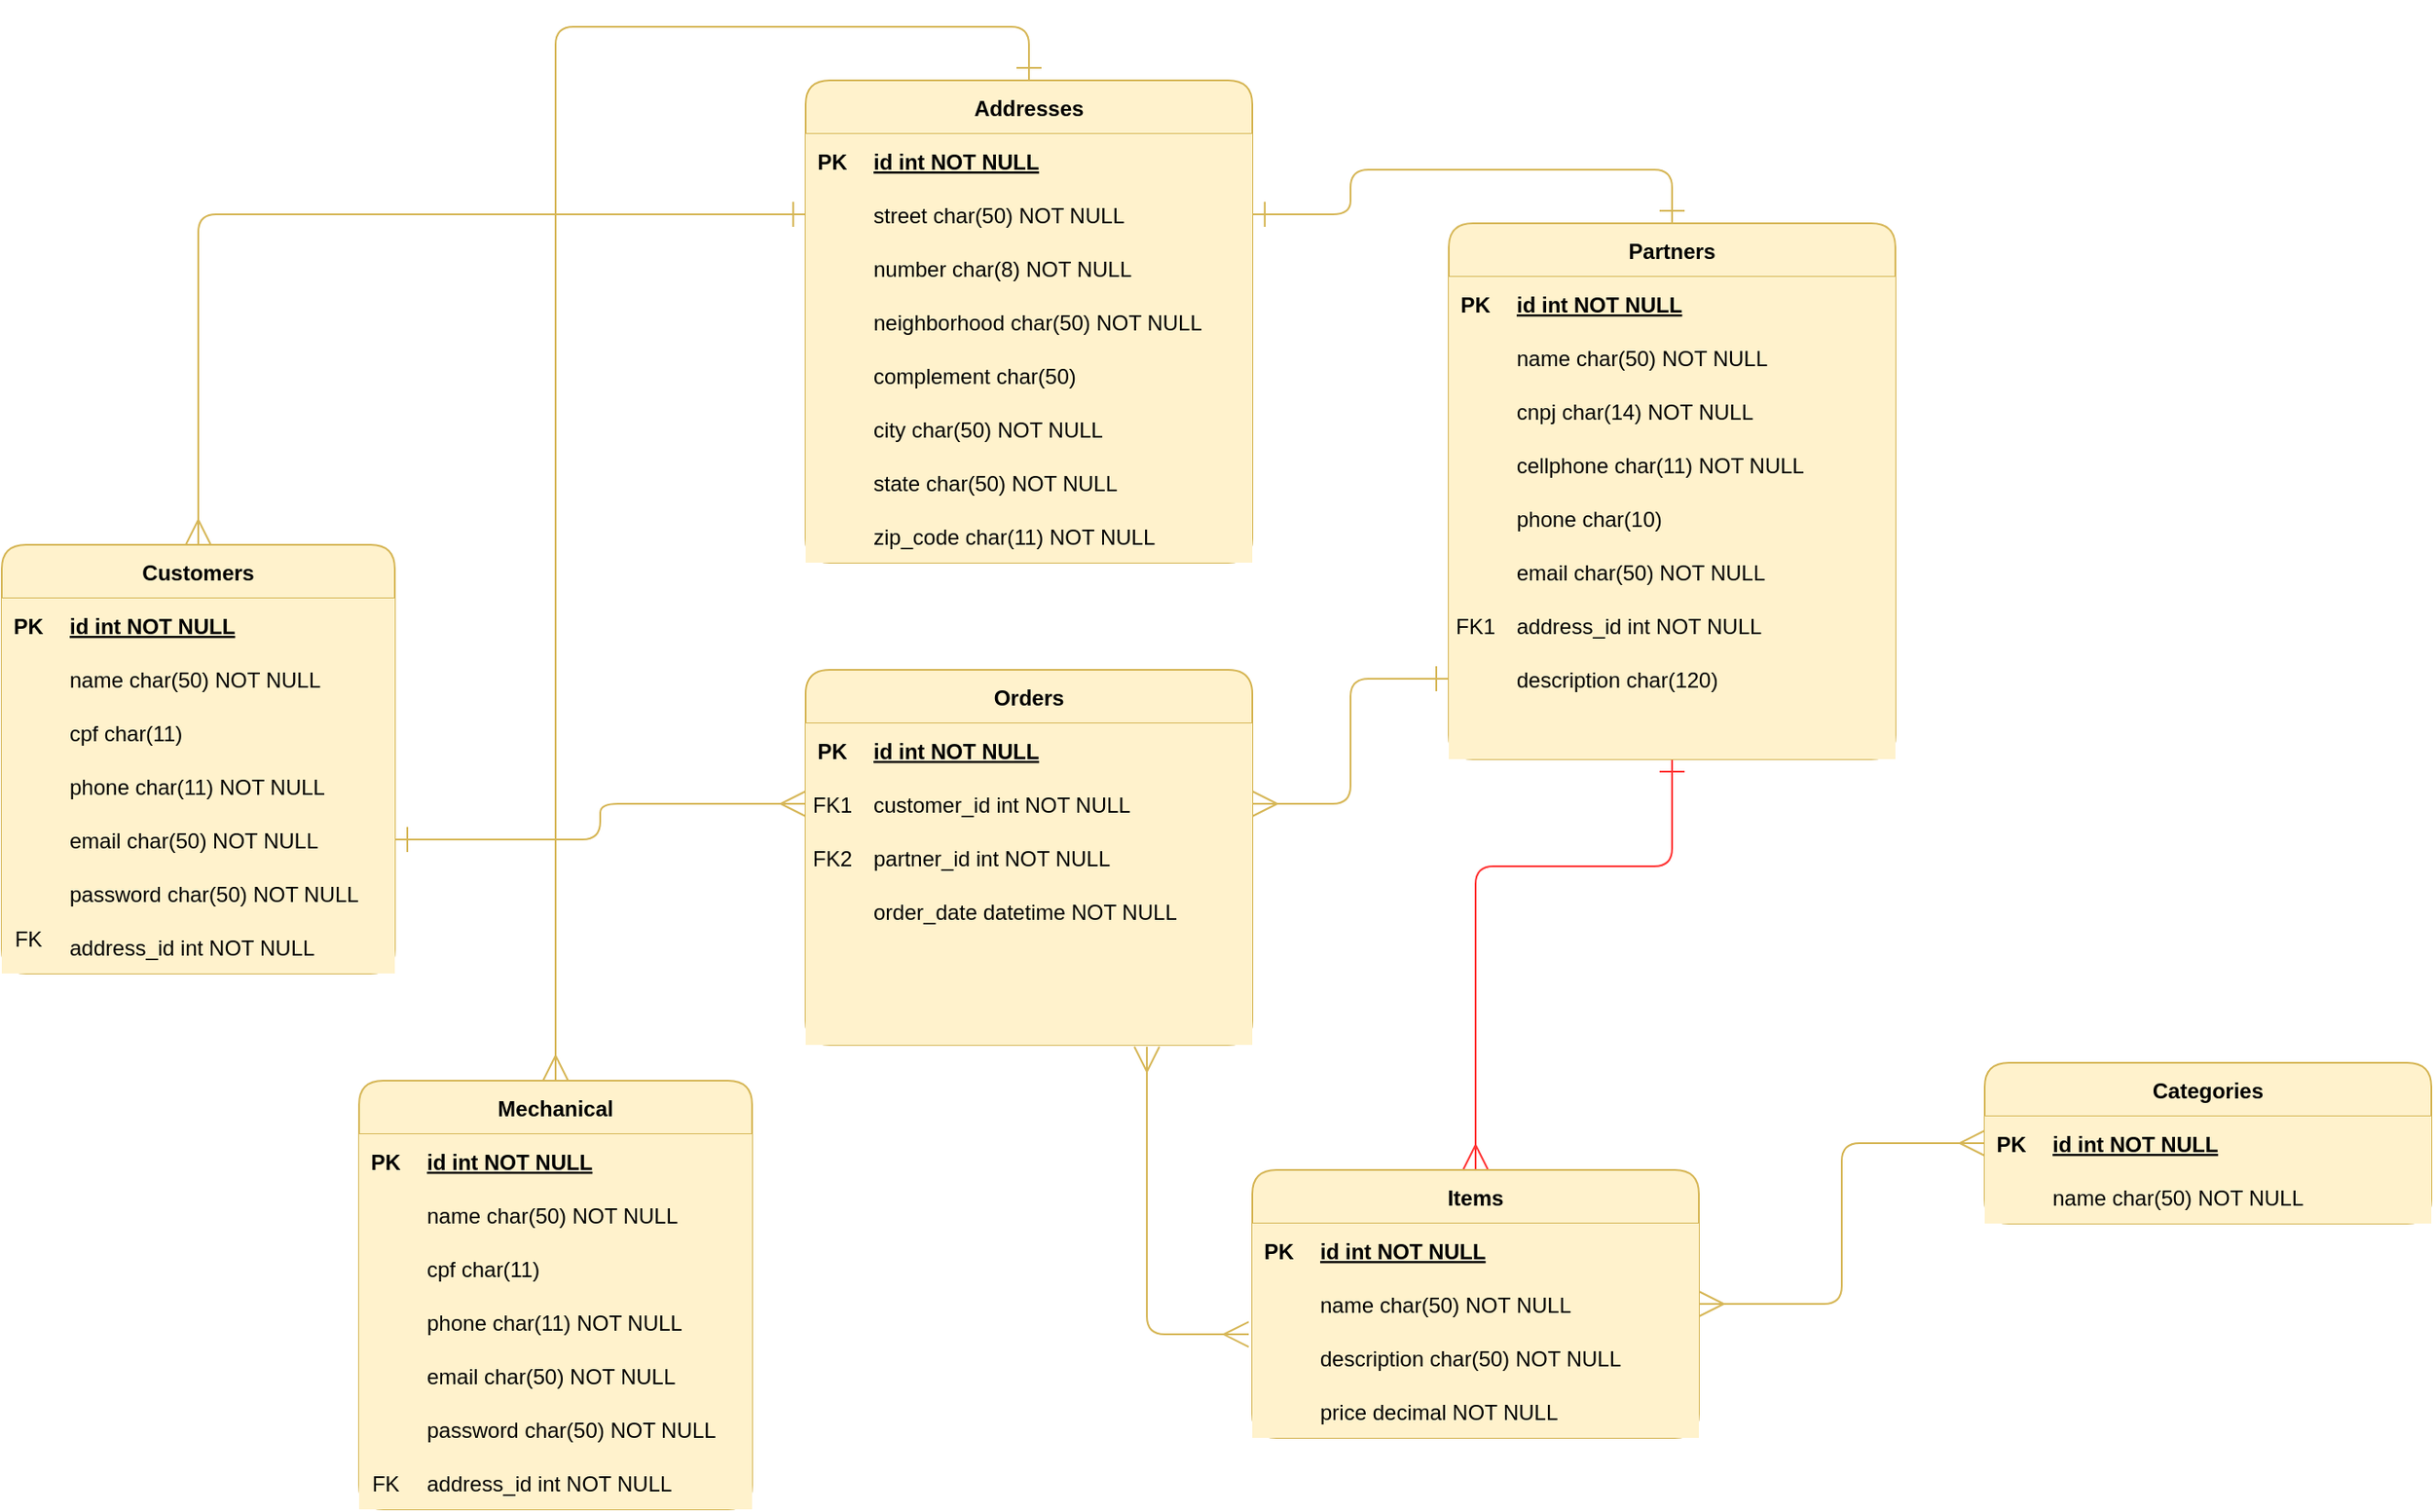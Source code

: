 <mxfile version="13.7.7" type="github"><diagram id="R2lEEEUBdFMjLlhIrx00" name="Page-1"><mxGraphModel dx="1958" dy="1559" grid="1" gridSize="10" guides="1" tooltips="1" connect="1" arrows="1" fold="1" page="1" pageScale="1" pageWidth="850" pageHeight="1100" math="0" shadow="0" extFonts="Permanent Marker^https://fonts.googleapis.com/css?family=Permanent+Marker"><root><mxCell id="0"/><mxCell id="1" parent="0"/><mxCell id="GytPN-wBxECgcy7hrlEQ-49" style="edgeStyle=orthogonalEdgeStyle;rounded=1;orthogonalLoop=1;jettySize=auto;html=1;labelBorderColor=none;endArrow=ERmany;endFill=0;startArrow=ERone;startFill=0;strokeWidth=1;endSize=12;startSize=12;fillColor=#fff2cc;strokeColor=#d6b656;" parent="1" source="GytPN-wBxECgcy7hrlEQ-29" target="C-vyLk0tnHw3VtMMgP7b-23" edge="1"><mxGeometry relative="1" as="geometry"><mxPoint x="-40" y="-230" as="targetPoint"/></mxGeometry></mxCell><mxCell id="r2mLpPCgo3H6nydPWxPj-75" style="edgeStyle=orthogonalEdgeStyle;rounded=1;orthogonalLoop=1;jettySize=auto;html=1;entryX=-0.008;entryY=0.067;entryDx=0;entryDy=0;startArrow=ERmany;startFill=0;endArrow=ERmany;endFill=0;entryPerimeter=0;endSize=12;startSize=12;exitX=0.764;exitY=1.033;exitDx=0;exitDy=0;exitPerimeter=0;fillColor=#fff2cc;strokeColor=#d6b656;" parent="1" source="r2mLpPCgo3H6nydPWxPj-16" target="r2mLpPCgo3H6nydPWxPj-20" edge="1"><mxGeometry relative="1" as="geometry"/></mxCell><mxCell id="GytPN-wBxECgcy7hrlEQ-51" style="edgeStyle=orthogonalEdgeStyle;rounded=1;orthogonalLoop=1;jettySize=auto;html=1;exitX=0.5;exitY=0;exitDx=0;exitDy=0;entryX=1;entryY=0.5;entryDx=0;entryDy=0;labelBorderColor=none;endArrow=ERone;endFill=0;startArrow=ERone;startFill=0;strokeWidth=1;endSize=12;startSize=12;fillColor=#fff2cc;strokeColor=#d6b656;" parent="1" source="GytPN-wBxECgcy7hrlEQ-15" target="GytPN-wBxECgcy7hrlEQ-29" edge="1"><mxGeometry relative="1" as="geometry"/></mxCell><mxCell id="GytPN-wBxECgcy7hrlEQ-50" style="edgeStyle=orthogonalEdgeStyle;rounded=1;orthogonalLoop=1;jettySize=auto;html=1;entryX=0;entryY=0.5;entryDx=0;entryDy=0;labelBorderColor=none;endArrow=ERmany;endFill=0;startArrow=ERone;startFill=0;strokeWidth=1;endSize=12;startSize=12;fillColor=#fff2cc;strokeColor=#d6b656;" parent="1" target="C-vyLk0tnHw3VtMMgP7b-6" edge="1" source="r2mLpPCgo3H6nydPWxPj-7"><mxGeometry relative="1" as="geometry"><mxPoint x="-8" y="-55" as="sourcePoint"/></mxGeometry></mxCell><mxCell id="GytPN-wBxECgcy7hrlEQ-52" style="edgeStyle=orthogonalEdgeStyle;rounded=1;orthogonalLoop=1;jettySize=auto;html=1;exitX=0;exitY=0.5;exitDx=0;exitDy=0;entryX=1;entryY=0.5;entryDx=0;entryDy=0;labelBorderColor=none;endArrow=ERmany;endFill=0;startArrow=ERone;startFill=0;strokeWidth=1;endSize=12;startSize=12;fillColor=#fff2cc;strokeColor=#d6b656;" parent="1" source="GytPN-wBxECgcy7hrlEQ-19" target="C-vyLk0tnHw3VtMMgP7b-6" edge="1"><mxGeometry relative="1" as="geometry"/></mxCell><mxCell id="GytPN-wBxECgcy7hrlEQ-87" style="edgeStyle=orthogonalEdgeStyle;rounded=1;orthogonalLoop=1;jettySize=auto;html=1;entryX=0.5;entryY=0;entryDx=0;entryDy=0;fontSize=17;labelBorderColor=none;endArrow=ERmany;endFill=0;startArrow=ERone;startFill=0;strokeWidth=1;endSize=12;startSize=12;exitX=0.5;exitY=1;exitDx=0;exitDy=0;fillColor=#FF3333;strokeColor=#FF3333;" parent="1" source="GytPN-wBxECgcy7hrlEQ-15" target="GytPN-wBxECgcy7hrlEQ-75" edge="1"><mxGeometry relative="1" as="geometry"><mxPoint x="625" as="sourcePoint"/><Array as="points"><mxPoint x="705" y="20"/><mxPoint x="595" y="20"/></Array></mxGeometry></mxCell><mxCell id="C-vyLk0tnHw3VtMMgP7b-23" value="Customers" style="shape=table;startSize=30;container=1;collapsible=1;childLayout=tableLayout;fixedRows=1;rowLines=0;fontStyle=1;align=center;resizeLast=1;labelBorderColor=none;rounded=1;fillColor=#fff2cc;strokeColor=#d6b656;" parent="1" vertex="1"><mxGeometry x="-230" y="-160" width="220" height="240" as="geometry"/></mxCell><mxCell id="C-vyLk0tnHw3VtMMgP7b-24" value="" style="shape=partialRectangle;collapsible=0;dropTarget=0;pointerEvents=0;fillColor=#fff2cc;points=[[0,0.5],[1,0.5]];portConstraint=eastwest;top=0;left=0;right=0;bottom=1;labelBorderColor=none;rounded=1;strokeColor=#d6b656;" parent="C-vyLk0tnHw3VtMMgP7b-23" vertex="1"><mxGeometry y="30" width="220" height="30" as="geometry"/></mxCell><mxCell id="C-vyLk0tnHw3VtMMgP7b-25" value="PK" style="shape=partialRectangle;overflow=hidden;connectable=0;fillColor=#fff2cc;top=0;left=0;bottom=0;right=0;fontStyle=1;labelBorderColor=none;rounded=1;strokeColor=#d6b656;" parent="C-vyLk0tnHw3VtMMgP7b-24" vertex="1"><mxGeometry width="30" height="30" as="geometry"/></mxCell><mxCell id="C-vyLk0tnHw3VtMMgP7b-26" value="id int NOT NULL " style="shape=partialRectangle;overflow=hidden;connectable=0;fillColor=#fff2cc;top=0;left=0;bottom=0;right=0;align=left;spacingLeft=6;fontStyle=5;labelBorderColor=none;rounded=1;strokeColor=#d6b656;" parent="C-vyLk0tnHw3VtMMgP7b-24" vertex="1"><mxGeometry x="30" width="190" height="30" as="geometry"/></mxCell><mxCell id="C-vyLk0tnHw3VtMMgP7b-27" value="" style="shape=partialRectangle;collapsible=0;dropTarget=0;pointerEvents=0;fillColor=#fff2cc;points=[[0,0.5],[1,0.5]];portConstraint=eastwest;top=0;left=0;right=0;bottom=0;labelBorderColor=none;rounded=1;strokeColor=#d6b656;" parent="C-vyLk0tnHw3VtMMgP7b-23" vertex="1"><mxGeometry y="60" width="220" height="30" as="geometry"/></mxCell><mxCell id="C-vyLk0tnHw3VtMMgP7b-28" value="" style="shape=partialRectangle;overflow=hidden;connectable=0;fillColor=#fff2cc;top=0;left=0;bottom=0;right=0;labelBorderColor=none;rounded=1;strokeColor=#d6b656;" parent="C-vyLk0tnHw3VtMMgP7b-27" vertex="1"><mxGeometry width="30" height="30" as="geometry"/></mxCell><mxCell id="C-vyLk0tnHw3VtMMgP7b-29" value="name char(50) NOT NULL" style="shape=partialRectangle;overflow=hidden;connectable=0;fillColor=#fff2cc;top=0;left=0;bottom=0;right=0;align=left;spacingLeft=6;labelBorderColor=none;rounded=1;strokeColor=#d6b656;" parent="C-vyLk0tnHw3VtMMgP7b-27" vertex="1"><mxGeometry x="30" width="190" height="30" as="geometry"/></mxCell><mxCell id="r2mLpPCgo3H6nydPWxPj-1" value="" style="shape=partialRectangle;collapsible=0;dropTarget=0;pointerEvents=0;fillColor=#fff2cc;points=[[0,0.5],[1,0.5]];portConstraint=eastwest;top=0;left=0;right=0;bottom=0;labelBorderColor=none;rounded=1;strokeColor=#d6b656;" parent="C-vyLk0tnHw3VtMMgP7b-23" vertex="1"><mxGeometry y="90" width="220" height="30" as="geometry"/></mxCell><mxCell id="r2mLpPCgo3H6nydPWxPj-2" value="" style="shape=partialRectangle;overflow=hidden;connectable=0;fillColor=#fff2cc;top=0;left=0;bottom=0;right=0;labelBorderColor=none;rounded=1;strokeColor=#d6b656;" parent="r2mLpPCgo3H6nydPWxPj-1" vertex="1"><mxGeometry width="30" height="30" as="geometry"/></mxCell><mxCell id="r2mLpPCgo3H6nydPWxPj-3" value="cpf char(11)" style="shape=partialRectangle;overflow=hidden;connectable=0;fillColor=#fff2cc;top=0;left=0;bottom=0;right=0;align=left;spacingLeft=6;labelBorderColor=none;rounded=1;strokeColor=#d6b656;" parent="r2mLpPCgo3H6nydPWxPj-1" vertex="1"><mxGeometry x="30" width="190" height="30" as="geometry"/></mxCell><mxCell id="r2mLpPCgo3H6nydPWxPj-4" value="" style="shape=partialRectangle;collapsible=0;dropTarget=0;pointerEvents=0;fillColor=#fff2cc;points=[[0,0.5],[1,0.5]];portConstraint=eastwest;top=0;left=0;right=0;bottom=0;labelBorderColor=none;rounded=1;strokeColor=#d6b656;" parent="C-vyLk0tnHw3VtMMgP7b-23" vertex="1"><mxGeometry y="120" width="220" height="30" as="geometry"/></mxCell><mxCell id="r2mLpPCgo3H6nydPWxPj-5" value="" style="shape=partialRectangle;overflow=hidden;connectable=0;fillColor=#fff2cc;top=0;left=0;bottom=0;right=0;labelBorderColor=none;rounded=1;strokeColor=#d6b656;" parent="r2mLpPCgo3H6nydPWxPj-4" vertex="1"><mxGeometry width="30" height="30" as="geometry"/></mxCell><mxCell id="r2mLpPCgo3H6nydPWxPj-6" value="phone char(11) NOT NULL" style="shape=partialRectangle;overflow=hidden;connectable=0;fillColor=#fff2cc;top=0;left=0;bottom=0;right=0;align=left;spacingLeft=6;labelBorderColor=none;rounded=1;strokeColor=#d6b656;" parent="r2mLpPCgo3H6nydPWxPj-4" vertex="1"><mxGeometry x="30" width="190" height="30" as="geometry"/></mxCell><mxCell id="r2mLpPCgo3H6nydPWxPj-7" value="" style="shape=partialRectangle;collapsible=0;dropTarget=0;pointerEvents=0;fillColor=#fff2cc;points=[[0,0.5],[1,0.5]];portConstraint=eastwest;top=0;left=0;right=0;bottom=0;labelBorderColor=none;rounded=1;strokeColor=#d6b656;" parent="C-vyLk0tnHw3VtMMgP7b-23" vertex="1"><mxGeometry y="150" width="220" height="30" as="geometry"/></mxCell><mxCell id="r2mLpPCgo3H6nydPWxPj-8" value="" style="shape=partialRectangle;overflow=hidden;connectable=0;fillColor=#fff2cc;top=0;left=0;bottom=0;right=0;labelBorderColor=none;rounded=1;strokeColor=#d6b656;" parent="r2mLpPCgo3H6nydPWxPj-7" vertex="1"><mxGeometry width="30" height="30" as="geometry"/></mxCell><mxCell id="r2mLpPCgo3H6nydPWxPj-9" value="email char(50) NOT NULL" style="shape=partialRectangle;overflow=hidden;connectable=0;fillColor=#fff2cc;top=0;left=0;bottom=0;right=0;align=left;spacingLeft=6;labelBorderColor=none;rounded=1;strokeColor=#d6b656;" parent="r2mLpPCgo3H6nydPWxPj-7" vertex="1"><mxGeometry x="30" width="190" height="30" as="geometry"/></mxCell><mxCell id="r2mLpPCgo3H6nydPWxPj-90" style="edgeStyle=orthogonalEdgeStyle;rounded=1;orthogonalLoop=1;jettySize=auto;html=1;exitX=1;exitY=0.5;exitDx=0;exitDy=0;entryX=0;entryY=0.5;entryDx=0;entryDy=0;startArrow=ERmany;startFill=0;startSize=12;endArrow=ERmany;endFill=0;endSize=12;fillColor=#fff2cc;strokeColor=#d6b656;" parent="1" source="GytPN-wBxECgcy7hrlEQ-79" target="GytPN-wBxECgcy7hrlEQ-36" edge="1"><mxGeometry relative="1" as="geometry"/></mxCell><mxCell id="GytPN-wBxECgcy7hrlEQ-35" value="Categories" style="shape=table;startSize=30;container=1;collapsible=1;childLayout=tableLayout;fixedRows=1;rowLines=0;fontStyle=1;align=center;resizeLast=1;labelBorderColor=none;rounded=1;fillColor=#fff2cc;strokeColor=#d6b656;" parent="1" vertex="1"><mxGeometry x="880" y="130" width="250" height="90" as="geometry"/></mxCell><mxCell id="GytPN-wBxECgcy7hrlEQ-36" value="" style="shape=partialRectangle;collapsible=0;dropTarget=0;pointerEvents=0;fillColor=#fff2cc;points=[[0,0.5],[1,0.5]];portConstraint=eastwest;top=0;left=0;right=0;bottom=1;labelBorderColor=none;rounded=1;strokeColor=#d6b656;" parent="GytPN-wBxECgcy7hrlEQ-35" vertex="1"><mxGeometry y="30" width="250" height="30" as="geometry"/></mxCell><mxCell id="GytPN-wBxECgcy7hrlEQ-37" value="PK" style="shape=partialRectangle;overflow=hidden;connectable=0;fillColor=#fff2cc;top=0;left=0;bottom=0;right=0;fontStyle=1;labelBorderColor=none;rounded=1;strokeColor=#d6b656;" parent="GytPN-wBxECgcy7hrlEQ-36" vertex="1"><mxGeometry width="30" height="30" as="geometry"/></mxCell><mxCell id="GytPN-wBxECgcy7hrlEQ-38" value="id int NOT NULL " style="shape=partialRectangle;overflow=hidden;connectable=0;fillColor=#fff2cc;top=0;left=0;bottom=0;right=0;align=left;spacingLeft=6;fontStyle=5;labelBorderColor=none;rounded=1;strokeColor=#d6b656;" parent="GytPN-wBxECgcy7hrlEQ-36" vertex="1"><mxGeometry x="30" width="220" height="30" as="geometry"/></mxCell><mxCell id="GytPN-wBxECgcy7hrlEQ-39" value="" style="shape=partialRectangle;collapsible=0;dropTarget=0;pointerEvents=0;fillColor=#fff2cc;points=[[0,0.5],[1,0.5]];portConstraint=eastwest;top=0;left=0;right=0;bottom=0;labelBorderColor=none;rounded=1;strokeColor=#d6b656;" parent="GytPN-wBxECgcy7hrlEQ-35" vertex="1"><mxGeometry y="60" width="250" height="30" as="geometry"/></mxCell><mxCell id="GytPN-wBxECgcy7hrlEQ-40" value="" style="shape=partialRectangle;overflow=hidden;connectable=0;fillColor=#fff2cc;top=0;left=0;bottom=0;right=0;labelBorderColor=none;rounded=1;strokeColor=#d6b656;" parent="GytPN-wBxECgcy7hrlEQ-39" vertex="1"><mxGeometry width="30" height="30" as="geometry"/></mxCell><mxCell id="GytPN-wBxECgcy7hrlEQ-41" value="name char(50) NOT NULL" style="shape=partialRectangle;overflow=hidden;connectable=0;fillColor=#fff2cc;top=0;left=0;bottom=0;right=0;align=left;spacingLeft=6;labelBorderColor=none;rounded=1;strokeColor=#d6b656;" parent="GytPN-wBxECgcy7hrlEQ-39" vertex="1"><mxGeometry x="30" width="220" height="30" as="geometry"/></mxCell><mxCell id="GytPN-wBxECgcy7hrlEQ-75" value="Items" style="shape=table;startSize=30;container=1;collapsible=1;childLayout=tableLayout;fixedRows=1;rowLines=0;fontStyle=1;align=center;resizeLast=1;labelBorderColor=none;rounded=1;fillColor=#fff2cc;strokeColor=#d6b656;" parent="1" vertex="1"><mxGeometry x="470" y="190" width="250" height="150" as="geometry"><mxRectangle x="500" y="100" width="60" height="30" as="alternateBounds"/></mxGeometry></mxCell><mxCell id="GytPN-wBxECgcy7hrlEQ-76" value="" style="shape=partialRectangle;collapsible=0;dropTarget=0;pointerEvents=0;fillColor=#fff2cc;points=[[0,0.5],[1,0.5]];portConstraint=eastwest;top=0;left=0;right=0;bottom=1;labelBorderColor=none;rounded=1;strokeColor=#d6b656;" parent="GytPN-wBxECgcy7hrlEQ-75" vertex="1"><mxGeometry y="30" width="250" height="30" as="geometry"/></mxCell><mxCell id="GytPN-wBxECgcy7hrlEQ-77" value="PK" style="shape=partialRectangle;overflow=hidden;connectable=0;fillColor=#fff2cc;top=0;left=0;bottom=0;right=0;fontStyle=1;labelBorderColor=none;rounded=1;strokeColor=#d6b656;" parent="GytPN-wBxECgcy7hrlEQ-76" vertex="1"><mxGeometry width="30" height="30" as="geometry"/></mxCell><mxCell id="GytPN-wBxECgcy7hrlEQ-78" value="id int NOT NULL " style="shape=partialRectangle;overflow=hidden;connectable=0;fillColor=#fff2cc;top=0;left=0;bottom=0;right=0;align=left;spacingLeft=6;fontStyle=5;labelBorderColor=none;rounded=1;strokeColor=#d6b656;" parent="GytPN-wBxECgcy7hrlEQ-76" vertex="1"><mxGeometry x="30" width="220" height="30" as="geometry"/></mxCell><mxCell id="GytPN-wBxECgcy7hrlEQ-79" value="" style="shape=partialRectangle;collapsible=0;dropTarget=0;pointerEvents=0;fillColor=#fff2cc;points=[[0,0.5],[1,0.5]];portConstraint=eastwest;top=0;left=0;right=0;bottom=0;labelBorderColor=none;rounded=1;strokeColor=#d6b656;" parent="GytPN-wBxECgcy7hrlEQ-75" vertex="1"><mxGeometry y="60" width="250" height="30" as="geometry"/></mxCell><mxCell id="GytPN-wBxECgcy7hrlEQ-80" value="" style="shape=partialRectangle;overflow=hidden;connectable=0;fillColor=#fff2cc;top=0;left=0;bottom=0;right=0;labelBorderColor=none;rounded=1;strokeColor=#d6b656;" parent="GytPN-wBxECgcy7hrlEQ-79" vertex="1"><mxGeometry width="30" height="30" as="geometry"/></mxCell><mxCell id="GytPN-wBxECgcy7hrlEQ-81" value="name char(50) NOT NULL" style="shape=partialRectangle;overflow=hidden;connectable=0;fillColor=#fff2cc;top=0;left=0;bottom=0;right=0;align=left;spacingLeft=6;labelBorderColor=none;rounded=1;strokeColor=#d6b656;" parent="GytPN-wBxECgcy7hrlEQ-79" vertex="1"><mxGeometry x="30" width="220" height="30" as="geometry"/></mxCell><mxCell id="r2mLpPCgo3H6nydPWxPj-20" value="" style="shape=partialRectangle;collapsible=0;dropTarget=0;pointerEvents=0;fillColor=#fff2cc;points=[[0,0.5],[1,0.5]];portConstraint=eastwest;top=0;left=0;right=0;bottom=0;labelBorderColor=none;rounded=1;strokeColor=#d6b656;" parent="GytPN-wBxECgcy7hrlEQ-75" vertex="1"><mxGeometry y="90" width="250" height="30" as="geometry"/></mxCell><mxCell id="r2mLpPCgo3H6nydPWxPj-21" value="" style="shape=partialRectangle;overflow=hidden;connectable=0;fillColor=#fff2cc;top=0;left=0;bottom=0;right=0;labelBorderColor=none;rounded=1;strokeColor=#d6b656;" parent="r2mLpPCgo3H6nydPWxPj-20" vertex="1"><mxGeometry width="30" height="30" as="geometry"/></mxCell><mxCell id="r2mLpPCgo3H6nydPWxPj-22" value="description char(50) NOT NULL" style="shape=partialRectangle;overflow=hidden;connectable=0;fillColor=#fff2cc;top=0;left=0;bottom=0;right=0;align=left;spacingLeft=6;labelBorderColor=none;rounded=1;strokeColor=#d6b656;" parent="r2mLpPCgo3H6nydPWxPj-20" vertex="1"><mxGeometry x="30" width="220" height="30" as="geometry"/></mxCell><mxCell id="r2mLpPCgo3H6nydPWxPj-23" value="" style="shape=partialRectangle;collapsible=0;dropTarget=0;pointerEvents=0;fillColor=#fff2cc;points=[[0,0.5],[1,0.5]];portConstraint=eastwest;top=0;left=0;right=0;bottom=0;labelBorderColor=none;rounded=1;strokeColor=#d6b656;" parent="GytPN-wBxECgcy7hrlEQ-75" vertex="1"><mxGeometry y="120" width="250" height="30" as="geometry"/></mxCell><mxCell id="r2mLpPCgo3H6nydPWxPj-24" value="" style="shape=partialRectangle;overflow=hidden;connectable=0;fillColor=#fff2cc;top=0;left=0;bottom=0;right=0;labelBorderColor=none;rounded=1;strokeColor=#d6b656;" parent="r2mLpPCgo3H6nydPWxPj-23" vertex="1"><mxGeometry width="30" height="30" as="geometry"/></mxCell><mxCell id="r2mLpPCgo3H6nydPWxPj-25" value="price decimal NOT NULL" style="shape=partialRectangle;overflow=hidden;connectable=0;fillColor=#fff2cc;top=0;left=0;bottom=0;right=0;align=left;spacingLeft=6;labelBorderColor=none;rounded=1;strokeColor=#d6b656;" parent="r2mLpPCgo3H6nydPWxPj-23" vertex="1"><mxGeometry x="30" width="220" height="30" as="geometry"/></mxCell><mxCell id="GytPN-wBxECgcy7hrlEQ-15" value="Partners" style="shape=table;startSize=30;container=1;collapsible=1;childLayout=tableLayout;fixedRows=1;rowLines=0;fontStyle=1;align=center;resizeLast=1;labelBorderColor=none;rounded=1;fillColor=#fff2cc;strokeColor=#d6b656;" parent="1" vertex="1"><mxGeometry x="580" y="-340" width="250" height="300" as="geometry"/></mxCell><mxCell id="GytPN-wBxECgcy7hrlEQ-16" value="" style="shape=partialRectangle;collapsible=0;dropTarget=0;pointerEvents=0;fillColor=#fff2cc;points=[[0,0.5],[1,0.5]];portConstraint=eastwest;top=0;left=0;right=0;bottom=1;labelBorderColor=none;rounded=1;strokeColor=#d6b656;" parent="GytPN-wBxECgcy7hrlEQ-15" vertex="1"><mxGeometry y="30" width="250" height="30" as="geometry"/></mxCell><mxCell id="GytPN-wBxECgcy7hrlEQ-17" value="PK" style="shape=partialRectangle;overflow=hidden;connectable=0;fillColor=#fff2cc;top=0;left=0;bottom=0;right=0;fontStyle=1;labelBorderColor=none;rounded=1;strokeColor=#d6b656;" parent="GytPN-wBxECgcy7hrlEQ-16" vertex="1"><mxGeometry width="30" height="30" as="geometry"/></mxCell><mxCell id="GytPN-wBxECgcy7hrlEQ-18" value="id int NOT NULL " style="shape=partialRectangle;overflow=hidden;connectable=0;fillColor=#fff2cc;top=0;left=0;bottom=0;right=0;align=left;spacingLeft=6;fontStyle=5;labelBorderColor=none;rounded=1;strokeColor=#d6b656;" parent="GytPN-wBxECgcy7hrlEQ-16" vertex="1"><mxGeometry x="30" width="220" height="30" as="geometry"/></mxCell><mxCell id="3xXCg58mIov3dv1Vw5mf-4" value="" style="shape=partialRectangle;collapsible=0;dropTarget=0;pointerEvents=0;fillColor=#fff2cc;points=[[0,0.5],[1,0.5]];portConstraint=eastwest;top=0;left=0;right=0;bottom=0;labelBorderColor=none;rounded=1;strokeColor=#d6b656;" parent="GytPN-wBxECgcy7hrlEQ-15" vertex="1"><mxGeometry y="60" width="250" height="30" as="geometry"/></mxCell><mxCell id="3xXCg58mIov3dv1Vw5mf-5" value="" style="shape=partialRectangle;overflow=hidden;connectable=0;fillColor=#fff2cc;top=0;left=0;bottom=0;right=0;labelBorderColor=none;rounded=1;strokeColor=#d6b656;" parent="3xXCg58mIov3dv1Vw5mf-4" vertex="1"><mxGeometry width="30" height="30" as="geometry"/></mxCell><mxCell id="3xXCg58mIov3dv1Vw5mf-6" value="name char(50) NOT NULL" style="shape=partialRectangle;overflow=hidden;connectable=0;fillColor=#fff2cc;top=0;left=0;bottom=0;right=0;align=left;spacingLeft=6;labelBorderColor=none;rounded=1;strokeColor=#d6b656;" parent="3xXCg58mIov3dv1Vw5mf-4" vertex="1"><mxGeometry x="30" width="220" height="30" as="geometry"/></mxCell><mxCell id="3xXCg58mIov3dv1Vw5mf-10" value="" style="shape=partialRectangle;collapsible=0;dropTarget=0;pointerEvents=0;fillColor=#fff2cc;points=[[0,0.5],[1,0.5]];portConstraint=eastwest;top=0;left=0;right=0;bottom=0;labelBorderColor=none;rounded=1;strokeColor=#d6b656;" parent="GytPN-wBxECgcy7hrlEQ-15" vertex="1"><mxGeometry y="90" width="250" height="30" as="geometry"/></mxCell><mxCell id="3xXCg58mIov3dv1Vw5mf-11" value="" style="shape=partialRectangle;overflow=hidden;connectable=0;fillColor=#fff2cc;top=0;left=0;bottom=0;right=0;labelBorderColor=none;rounded=1;strokeColor=#d6b656;" parent="3xXCg58mIov3dv1Vw5mf-10" vertex="1"><mxGeometry width="30" height="30" as="geometry"/></mxCell><mxCell id="3xXCg58mIov3dv1Vw5mf-12" value="cnpj char(14) NOT NULL" style="shape=partialRectangle;overflow=hidden;connectable=0;fillColor=#fff2cc;top=0;left=0;bottom=0;right=0;align=left;spacingLeft=6;labelBorderColor=none;rounded=1;strokeColor=#d6b656;" parent="3xXCg58mIov3dv1Vw5mf-10" vertex="1"><mxGeometry x="30" width="220" height="30" as="geometry"/></mxCell><mxCell id="3xXCg58mIov3dv1Vw5mf-13" value="" style="shape=partialRectangle;collapsible=0;dropTarget=0;pointerEvents=0;fillColor=#fff2cc;points=[[0,0.5],[1,0.5]];portConstraint=eastwest;top=0;left=0;right=0;bottom=0;labelBorderColor=none;rounded=1;strokeColor=#d6b656;" parent="GytPN-wBxECgcy7hrlEQ-15" vertex="1"><mxGeometry y="120" width="250" height="30" as="geometry"/></mxCell><mxCell id="3xXCg58mIov3dv1Vw5mf-14" value="" style="shape=partialRectangle;overflow=hidden;connectable=0;fillColor=#fff2cc;top=0;left=0;bottom=0;right=0;labelBorderColor=none;rounded=1;strokeColor=#d6b656;" parent="3xXCg58mIov3dv1Vw5mf-13" vertex="1"><mxGeometry width="30" height="30" as="geometry"/></mxCell><mxCell id="3xXCg58mIov3dv1Vw5mf-15" value="cellphone char(11) NOT NULL" style="shape=partialRectangle;overflow=hidden;connectable=0;fillColor=#fff2cc;top=0;left=0;bottom=0;right=0;align=left;spacingLeft=6;labelBorderColor=none;rounded=1;strokeColor=#d6b656;" parent="3xXCg58mIov3dv1Vw5mf-13" vertex="1"><mxGeometry x="30" width="220" height="30" as="geometry"/></mxCell><mxCell id="3xXCg58mIov3dv1Vw5mf-16" value="" style="shape=partialRectangle;collapsible=0;dropTarget=0;pointerEvents=0;fillColor=#fff2cc;points=[[0,0.5],[1,0.5]];portConstraint=eastwest;top=0;left=0;right=0;bottom=0;labelBorderColor=none;rounded=1;strokeColor=#d6b656;" parent="GytPN-wBxECgcy7hrlEQ-15" vertex="1"><mxGeometry y="150" width="250" height="30" as="geometry"/></mxCell><mxCell id="3xXCg58mIov3dv1Vw5mf-17" value="" style="shape=partialRectangle;overflow=hidden;connectable=0;fillColor=#fff2cc;top=0;left=0;bottom=0;right=0;labelBorderColor=none;rounded=1;strokeColor=#d6b656;" parent="3xXCg58mIov3dv1Vw5mf-16" vertex="1"><mxGeometry width="30" height="30" as="geometry"/></mxCell><mxCell id="3xXCg58mIov3dv1Vw5mf-18" value="phone char(10)" style="shape=partialRectangle;overflow=hidden;connectable=0;fillColor=#fff2cc;top=0;left=0;bottom=0;right=0;align=left;spacingLeft=6;labelBorderColor=none;rounded=1;strokeColor=#d6b656;" parent="3xXCg58mIov3dv1Vw5mf-16" vertex="1"><mxGeometry x="30" width="220" height="30" as="geometry"/></mxCell><mxCell id="3xXCg58mIov3dv1Vw5mf-7" value="" style="shape=partialRectangle;collapsible=0;dropTarget=0;pointerEvents=0;fillColor=#fff2cc;points=[[0,0.5],[1,0.5]];portConstraint=eastwest;top=0;left=0;right=0;bottom=0;labelBorderColor=none;rounded=1;strokeColor=#d6b656;" parent="GytPN-wBxECgcy7hrlEQ-15" vertex="1"><mxGeometry y="180" width="250" height="30" as="geometry"/></mxCell><mxCell id="3xXCg58mIov3dv1Vw5mf-8" value="" style="shape=partialRectangle;overflow=hidden;connectable=0;fillColor=#fff2cc;top=0;left=0;bottom=0;right=0;labelBorderColor=none;rounded=1;strokeColor=#d6b656;" parent="3xXCg58mIov3dv1Vw5mf-7" vertex="1"><mxGeometry width="30" height="30" as="geometry"/></mxCell><mxCell id="3xXCg58mIov3dv1Vw5mf-9" value="email char(50) NOT NULL" style="shape=partialRectangle;overflow=hidden;connectable=0;fillColor=#fff2cc;top=0;left=0;bottom=0;right=0;align=left;spacingLeft=6;labelBorderColor=none;rounded=1;strokeColor=#d6b656;" parent="3xXCg58mIov3dv1Vw5mf-7" vertex="1"><mxGeometry x="30" width="220" height="30" as="geometry"/></mxCell><mxCell id="GytPN-wBxECgcy7hrlEQ-22" value="" style="shape=partialRectangle;collapsible=0;dropTarget=0;pointerEvents=0;fillColor=#fff2cc;points=[[0,0.5],[1,0.5]];portConstraint=eastwest;top=0;left=0;right=0;bottom=0;labelBorderColor=none;rounded=1;strokeColor=#d6b656;" parent="GytPN-wBxECgcy7hrlEQ-15" vertex="1"><mxGeometry y="210" width="250" height="30" as="geometry"/></mxCell><mxCell id="GytPN-wBxECgcy7hrlEQ-23" value="FK1" style="shape=partialRectangle;overflow=hidden;connectable=0;fillColor=#fff2cc;top=0;left=0;bottom=0;right=0;labelBorderColor=none;rounded=1;strokeColor=#d6b656;" parent="GytPN-wBxECgcy7hrlEQ-22" vertex="1"><mxGeometry width="30" height="30" as="geometry"/></mxCell><mxCell id="GytPN-wBxECgcy7hrlEQ-24" value="address_id int NOT NULL" style="shape=partialRectangle;overflow=hidden;connectable=0;fillColor=#fff2cc;top=0;left=0;bottom=0;right=0;align=left;spacingLeft=6;labelBorderColor=none;rounded=1;strokeColor=#d6b656;" parent="GytPN-wBxECgcy7hrlEQ-22" vertex="1"><mxGeometry x="30" width="220" height="30" as="geometry"/></mxCell><mxCell id="GytPN-wBxECgcy7hrlEQ-19" value="" style="shape=partialRectangle;collapsible=0;dropTarget=0;pointerEvents=0;fillColor=#fff2cc;points=[[0,0.5],[1,0.5]];portConstraint=eastwest;top=0;left=0;right=0;bottom=0;labelBorderColor=none;rounded=1;strokeColor=#d6b656;" parent="GytPN-wBxECgcy7hrlEQ-15" vertex="1"><mxGeometry y="240" width="250" height="30" as="geometry"/></mxCell><mxCell id="GytPN-wBxECgcy7hrlEQ-20" value="" style="shape=partialRectangle;overflow=hidden;connectable=0;fillColor=#fff2cc;top=0;left=0;bottom=0;right=0;labelBorderColor=none;rounded=1;strokeColor=#d6b656;" parent="GytPN-wBxECgcy7hrlEQ-19" vertex="1"><mxGeometry width="30" height="30" as="geometry"/></mxCell><mxCell id="GytPN-wBxECgcy7hrlEQ-21" value="description char(120)" style="shape=partialRectangle;overflow=hidden;connectable=0;fillColor=#fff2cc;top=0;left=0;bottom=0;right=0;align=left;spacingLeft=6;labelBorderColor=none;rounded=1;strokeColor=#d6b656;" parent="GytPN-wBxECgcy7hrlEQ-19" vertex="1"><mxGeometry x="30" width="220" height="30" as="geometry"/></mxCell><mxCell id="3xXCg58mIov3dv1Vw5mf-19" value="" style="shape=partialRectangle;collapsible=0;dropTarget=0;pointerEvents=0;fillColor=#fff2cc;points=[[0,0.5],[1,0.5]];portConstraint=eastwest;top=0;left=0;right=0;bottom=0;labelBorderColor=none;rounded=1;strokeColor=#d6b656;" parent="GytPN-wBxECgcy7hrlEQ-15" vertex="1"><mxGeometry y="270" width="250" height="30" as="geometry"/></mxCell><mxCell id="3xXCg58mIov3dv1Vw5mf-20" value="" style="shape=partialRectangle;overflow=hidden;connectable=0;fillColor=#fff2cc;top=0;left=0;bottom=0;right=0;labelBorderColor=none;rounded=1;strokeColor=#d6b656;" parent="3xXCg58mIov3dv1Vw5mf-19" vertex="1"><mxGeometry width="30" height="30" as="geometry"/></mxCell><mxCell id="3xXCg58mIov3dv1Vw5mf-21" value="" style="shape=partialRectangle;overflow=hidden;connectable=0;fillColor=#fff2cc;top=0;left=0;bottom=0;right=0;align=left;spacingLeft=6;labelBorderColor=none;rounded=1;strokeColor=#d6b656;" parent="3xXCg58mIov3dv1Vw5mf-19" vertex="1"><mxGeometry x="30" width="220" height="30" as="geometry"/></mxCell><mxCell id="B7DI4YMN_xVC8xf2l_Bk-3" value="Mechanical" style="shape=table;startSize=30;container=1;collapsible=1;childLayout=tableLayout;fixedRows=1;rowLines=0;fontStyle=1;align=center;resizeLast=1;labelBorderColor=none;rounded=1;fillColor=#fff2cc;strokeColor=#d6b656;" vertex="1" parent="1"><mxGeometry x="-30" y="140" width="220" height="240" as="geometry"/></mxCell><mxCell id="B7DI4YMN_xVC8xf2l_Bk-4" value="" style="shape=partialRectangle;collapsible=0;dropTarget=0;pointerEvents=0;fillColor=#fff2cc;points=[[0,0.5],[1,0.5]];portConstraint=eastwest;top=0;left=0;right=0;bottom=1;labelBorderColor=none;rounded=1;strokeColor=#d6b656;" vertex="1" parent="B7DI4YMN_xVC8xf2l_Bk-3"><mxGeometry y="30" width="220" height="30" as="geometry"/></mxCell><mxCell id="B7DI4YMN_xVC8xf2l_Bk-5" value="PK" style="shape=partialRectangle;overflow=hidden;connectable=0;fillColor=#fff2cc;top=0;left=0;bottom=0;right=0;fontStyle=1;labelBorderColor=none;rounded=1;strokeColor=#d6b656;" vertex="1" parent="B7DI4YMN_xVC8xf2l_Bk-4"><mxGeometry width="30" height="30" as="geometry"/></mxCell><mxCell id="B7DI4YMN_xVC8xf2l_Bk-6" value="id int NOT NULL " style="shape=partialRectangle;overflow=hidden;connectable=0;fillColor=#fff2cc;top=0;left=0;bottom=0;right=0;align=left;spacingLeft=6;fontStyle=5;labelBorderColor=none;rounded=1;strokeColor=#d6b656;" vertex="1" parent="B7DI4YMN_xVC8xf2l_Bk-4"><mxGeometry x="30" width="190" height="30" as="geometry"/></mxCell><mxCell id="B7DI4YMN_xVC8xf2l_Bk-7" value="" style="shape=partialRectangle;collapsible=0;dropTarget=0;pointerEvents=0;fillColor=#fff2cc;points=[[0,0.5],[1,0.5]];portConstraint=eastwest;top=0;left=0;right=0;bottom=0;labelBorderColor=none;rounded=1;strokeColor=#d6b656;" vertex="1" parent="B7DI4YMN_xVC8xf2l_Bk-3"><mxGeometry y="60" width="220" height="30" as="geometry"/></mxCell><mxCell id="B7DI4YMN_xVC8xf2l_Bk-8" value="" style="shape=partialRectangle;overflow=hidden;connectable=0;fillColor=#fff2cc;top=0;left=0;bottom=0;right=0;labelBorderColor=none;rounded=1;strokeColor=#d6b656;" vertex="1" parent="B7DI4YMN_xVC8xf2l_Bk-7"><mxGeometry width="30" height="30" as="geometry"/></mxCell><mxCell id="B7DI4YMN_xVC8xf2l_Bk-9" value="name char(50) NOT NULL" style="shape=partialRectangle;overflow=hidden;connectable=0;fillColor=#fff2cc;top=0;left=0;bottom=0;right=0;align=left;spacingLeft=6;labelBorderColor=none;rounded=1;strokeColor=#d6b656;" vertex="1" parent="B7DI4YMN_xVC8xf2l_Bk-7"><mxGeometry x="30" width="190" height="30" as="geometry"/></mxCell><mxCell id="B7DI4YMN_xVC8xf2l_Bk-10" value="" style="shape=partialRectangle;collapsible=0;dropTarget=0;pointerEvents=0;fillColor=#fff2cc;points=[[0,0.5],[1,0.5]];portConstraint=eastwest;top=0;left=0;right=0;bottom=0;labelBorderColor=none;rounded=1;strokeColor=#d6b656;" vertex="1" parent="B7DI4YMN_xVC8xf2l_Bk-3"><mxGeometry y="90" width="220" height="30" as="geometry"/></mxCell><mxCell id="B7DI4YMN_xVC8xf2l_Bk-11" value="" style="shape=partialRectangle;overflow=hidden;connectable=0;fillColor=#fff2cc;top=0;left=0;bottom=0;right=0;labelBorderColor=none;rounded=1;strokeColor=#d6b656;" vertex="1" parent="B7DI4YMN_xVC8xf2l_Bk-10"><mxGeometry width="30" height="30" as="geometry"/></mxCell><mxCell id="B7DI4YMN_xVC8xf2l_Bk-12" value="cpf char(11)" style="shape=partialRectangle;overflow=hidden;connectable=0;fillColor=#fff2cc;top=0;left=0;bottom=0;right=0;align=left;spacingLeft=6;labelBorderColor=none;rounded=1;strokeColor=#d6b656;" vertex="1" parent="B7DI4YMN_xVC8xf2l_Bk-10"><mxGeometry x="30" width="190" height="30" as="geometry"/></mxCell><mxCell id="B7DI4YMN_xVC8xf2l_Bk-13" value="" style="shape=partialRectangle;collapsible=0;dropTarget=0;pointerEvents=0;fillColor=#fff2cc;points=[[0,0.5],[1,0.5]];portConstraint=eastwest;top=0;left=0;right=0;bottom=0;labelBorderColor=none;rounded=1;strokeColor=#d6b656;" vertex="1" parent="B7DI4YMN_xVC8xf2l_Bk-3"><mxGeometry y="120" width="220" height="30" as="geometry"/></mxCell><mxCell id="B7DI4YMN_xVC8xf2l_Bk-14" value="" style="shape=partialRectangle;overflow=hidden;connectable=0;fillColor=#fff2cc;top=0;left=0;bottom=0;right=0;labelBorderColor=none;rounded=1;strokeColor=#d6b656;" vertex="1" parent="B7DI4YMN_xVC8xf2l_Bk-13"><mxGeometry width="30" height="30" as="geometry"/></mxCell><mxCell id="B7DI4YMN_xVC8xf2l_Bk-15" value="phone char(11) NOT NULL" style="shape=partialRectangle;overflow=hidden;connectable=0;fillColor=#fff2cc;top=0;left=0;bottom=0;right=0;align=left;spacingLeft=6;labelBorderColor=none;rounded=1;strokeColor=#d6b656;" vertex="1" parent="B7DI4YMN_xVC8xf2l_Bk-13"><mxGeometry x="30" width="190" height="30" as="geometry"/></mxCell><mxCell id="B7DI4YMN_xVC8xf2l_Bk-16" value="" style="shape=partialRectangle;collapsible=0;dropTarget=0;pointerEvents=0;fillColor=#fff2cc;points=[[0,0.5],[1,0.5]];portConstraint=eastwest;top=0;left=0;right=0;bottom=0;labelBorderColor=none;rounded=1;strokeColor=#d6b656;" vertex="1" parent="B7DI4YMN_xVC8xf2l_Bk-3"><mxGeometry y="150" width="220" height="30" as="geometry"/></mxCell><mxCell id="B7DI4YMN_xVC8xf2l_Bk-17" value="" style="shape=partialRectangle;overflow=hidden;connectable=0;fillColor=#fff2cc;top=0;left=0;bottom=0;right=0;labelBorderColor=none;rounded=1;strokeColor=#d6b656;" vertex="1" parent="B7DI4YMN_xVC8xf2l_Bk-16"><mxGeometry width="30" height="30" as="geometry"/></mxCell><mxCell id="B7DI4YMN_xVC8xf2l_Bk-18" value="email char(50) NOT NULL" style="shape=partialRectangle;overflow=hidden;connectable=0;fillColor=#fff2cc;top=0;left=0;bottom=0;right=0;align=left;spacingLeft=6;labelBorderColor=none;rounded=1;strokeColor=#d6b656;" vertex="1" parent="B7DI4YMN_xVC8xf2l_Bk-16"><mxGeometry x="30" width="190" height="30" as="geometry"/></mxCell><mxCell id="B7DI4YMN_xVC8xf2l_Bk-19" value="password char(50) NOT NULL" style="shape=partialRectangle;overflow=hidden;connectable=0;fillColor=#fff2cc;top=0;left=0;bottom=0;right=0;align=left;spacingLeft=6;labelBorderColor=none;rounded=1;strokeColor=#d6b656;" vertex="1" parent="1"><mxGeometry y="320" width="190" height="30" as="geometry"/></mxCell><mxCell id="B7DI4YMN_xVC8xf2l_Bk-20" value="" style="shape=partialRectangle;overflow=hidden;connectable=0;fillColor=#fff2cc;top=0;left=0;bottom=0;right=0;labelBorderColor=none;rounded=1;strokeColor=#d6b656;" vertex="1" parent="1"><mxGeometry x="-30" y="320" width="30" height="30" as="geometry"/></mxCell><mxCell id="B7DI4YMN_xVC8xf2l_Bk-23" style="edgeStyle=orthogonalEdgeStyle;rounded=1;orthogonalLoop=1;jettySize=auto;html=1;labelBorderColor=none;endArrow=ERmany;endFill=0;startArrow=ERone;startFill=0;strokeWidth=1;endSize=12;startSize=12;fillColor=#fff2cc;strokeColor=#d6b656;exitX=0.5;exitY=0;exitDx=0;exitDy=0;entryX=0.5;entryY=0;entryDx=0;entryDy=0;" edge="1" parent="1" source="GytPN-wBxECgcy7hrlEQ-25" target="B7DI4YMN_xVC8xf2l_Bk-3"><mxGeometry relative="1" as="geometry"><mxPoint x="280" y="-495" as="sourcePoint"/><mxPoint x="-60" y="-340" as="targetPoint"/></mxGeometry></mxCell><mxCell id="B7DI4YMN_xVC8xf2l_Bk-24" value="address_id int NOT NULL" style="shape=partialRectangle;overflow=hidden;connectable=0;fillColor=#fff2cc;top=0;left=0;bottom=0;right=0;align=left;spacingLeft=6;labelBorderColor=none;rounded=1;strokeColor=#d6b656;" vertex="1" parent="1"><mxGeometry y="350" width="190" height="30" as="geometry"/></mxCell><mxCell id="B7DI4YMN_xVC8xf2l_Bk-25" value="FK" style="shape=partialRectangle;overflow=hidden;connectable=0;fillColor=#fff2cc;top=0;left=0;bottom=0;right=0;labelBorderColor=none;rounded=1;strokeColor=#d6b656;" vertex="1" parent="1"><mxGeometry x="-30" y="350" width="30" height="30" as="geometry"/></mxCell><mxCell id="B7DI4YMN_xVC8xf2l_Bk-26" value="password char(50) NOT NULL" style="shape=partialRectangle;overflow=hidden;connectable=0;fillColor=#fff2cc;top=0;left=0;bottom=0;right=0;align=left;spacingLeft=6;labelBorderColor=none;rounded=1;strokeColor=#d6b656;" vertex="1" parent="1"><mxGeometry x="-200" y="20" width="190" height="30" as="geometry"/></mxCell><mxCell id="B7DI4YMN_xVC8xf2l_Bk-27" value="address_id int NOT NULL" style="shape=partialRectangle;overflow=hidden;connectable=0;fillColor=#fff2cc;top=0;left=0;bottom=0;right=0;align=left;spacingLeft=6;labelBorderColor=none;rounded=1;strokeColor=#d6b656;" vertex="1" parent="1"><mxGeometry x="-200" y="50" width="190" height="30" as="geometry"/></mxCell><mxCell id="B7DI4YMN_xVC8xf2l_Bk-28" value="" style="shape=partialRectangle;overflow=hidden;connectable=0;fillColor=#fff2cc;top=0;left=0;bottom=0;right=0;labelBorderColor=none;rounded=1;strokeColor=#d6b656;" vertex="1" parent="1"><mxGeometry x="-230" y="10" width="30" height="30" as="geometry"/></mxCell><mxCell id="B7DI4YMN_xVC8xf2l_Bk-29" value="FK" style="shape=partialRectangle;overflow=hidden;connectable=0;fillColor=#fff2cc;top=0;left=0;bottom=0;right=0;labelBorderColor=none;rounded=1;strokeColor=#d6b656;" vertex="1" parent="1"><mxGeometry x="-230" y="40" width="30" height="40" as="geometry"/></mxCell><mxCell id="GytPN-wBxECgcy7hrlEQ-25" value="Addresses" style="shape=table;startSize=30;container=1;collapsible=1;childLayout=tableLayout;fixedRows=1;rowLines=0;fontStyle=1;align=center;resizeLast=1;labelBorderColor=none;rounded=1;fillColor=#fff2cc;strokeColor=#d6b656;" parent="1" vertex="1"><mxGeometry x="220" y="-420" width="250" height="270" as="geometry"/></mxCell><mxCell id="GytPN-wBxECgcy7hrlEQ-26" value="" style="shape=partialRectangle;collapsible=0;dropTarget=0;pointerEvents=0;fillColor=#fff2cc;points=[[0,0.5],[1,0.5]];portConstraint=eastwest;top=0;left=0;right=0;bottom=1;labelBorderColor=none;rounded=1;strokeColor=#d6b656;" parent="GytPN-wBxECgcy7hrlEQ-25" vertex="1"><mxGeometry y="30" width="250" height="30" as="geometry"/></mxCell><mxCell id="GytPN-wBxECgcy7hrlEQ-27" value="PK" style="shape=partialRectangle;overflow=hidden;connectable=0;fillColor=#fff2cc;top=0;left=0;bottom=0;right=0;fontStyle=1;labelBorderColor=none;rounded=1;strokeColor=#d6b656;" parent="GytPN-wBxECgcy7hrlEQ-26" vertex="1"><mxGeometry width="30" height="30" as="geometry"/></mxCell><mxCell id="GytPN-wBxECgcy7hrlEQ-28" value="id int NOT NULL " style="shape=partialRectangle;overflow=hidden;connectable=0;fillColor=#fff2cc;top=0;left=0;bottom=0;right=0;align=left;spacingLeft=6;fontStyle=5;labelBorderColor=none;rounded=1;strokeColor=#d6b656;" parent="GytPN-wBxECgcy7hrlEQ-26" vertex="1"><mxGeometry x="30" width="220" height="30" as="geometry"/></mxCell><mxCell id="GytPN-wBxECgcy7hrlEQ-29" value="" style="shape=partialRectangle;collapsible=0;dropTarget=0;pointerEvents=0;fillColor=#fff2cc;points=[[0,0.5],[1,0.5]];portConstraint=eastwest;top=0;left=0;right=0;bottom=0;labelBorderColor=none;rounded=1;strokeColor=#d6b656;" parent="GytPN-wBxECgcy7hrlEQ-25" vertex="1"><mxGeometry y="60" width="250" height="30" as="geometry"/></mxCell><mxCell id="GytPN-wBxECgcy7hrlEQ-30" value="" style="shape=partialRectangle;overflow=hidden;connectable=0;fillColor=#fff2cc;top=0;left=0;bottom=0;right=0;labelBorderColor=none;rounded=1;strokeColor=#d6b656;" parent="GytPN-wBxECgcy7hrlEQ-29" vertex="1"><mxGeometry width="30" height="30" as="geometry"/></mxCell><mxCell id="GytPN-wBxECgcy7hrlEQ-31" value="street char(50) NOT NULL" style="shape=partialRectangle;overflow=hidden;connectable=0;fillColor=#fff2cc;top=0;left=0;bottom=0;right=0;align=left;spacingLeft=6;labelBorderColor=none;rounded=1;strokeColor=#d6b656;" parent="GytPN-wBxECgcy7hrlEQ-29" vertex="1"><mxGeometry x="30" width="220" height="30" as="geometry"/></mxCell><mxCell id="r2mLpPCgo3H6nydPWxPj-60" value="" style="shape=partialRectangle;collapsible=0;dropTarget=0;pointerEvents=0;fillColor=#fff2cc;points=[[0,0.5],[1,0.5]];portConstraint=eastwest;top=0;left=0;right=0;bottom=0;labelBorderColor=none;rounded=1;strokeColor=#d6b656;" parent="GytPN-wBxECgcy7hrlEQ-25" vertex="1"><mxGeometry y="90" width="250" height="30" as="geometry"/></mxCell><mxCell id="r2mLpPCgo3H6nydPWxPj-61" value="" style="shape=partialRectangle;overflow=hidden;connectable=0;fillColor=#fff2cc;top=0;left=0;bottom=0;right=0;labelBorderColor=none;rounded=1;strokeColor=#d6b656;" parent="r2mLpPCgo3H6nydPWxPj-60" vertex="1"><mxGeometry width="30" height="30" as="geometry"/></mxCell><mxCell id="r2mLpPCgo3H6nydPWxPj-62" value="number char(8) NOT NULL" style="shape=partialRectangle;overflow=hidden;connectable=0;fillColor=#fff2cc;top=0;left=0;bottom=0;right=0;align=left;spacingLeft=6;labelBorderColor=none;rounded=1;strokeColor=#d6b656;" parent="r2mLpPCgo3H6nydPWxPj-60" vertex="1"><mxGeometry x="30" width="220" height="30" as="geometry"/></mxCell><mxCell id="GytPN-wBxECgcy7hrlEQ-32" value="" style="shape=partialRectangle;collapsible=0;dropTarget=0;pointerEvents=0;fillColor=#fff2cc;points=[[0,0.5],[1,0.5]];portConstraint=eastwest;top=0;left=0;right=0;bottom=0;labelBorderColor=none;rounded=1;strokeColor=#d6b656;" parent="GytPN-wBxECgcy7hrlEQ-25" vertex="1"><mxGeometry y="120" width="250" height="30" as="geometry"/></mxCell><mxCell id="GytPN-wBxECgcy7hrlEQ-33" value="" style="shape=partialRectangle;overflow=hidden;connectable=0;fillColor=#fff2cc;top=0;left=0;bottom=0;right=0;labelBorderColor=none;rounded=1;strokeColor=#d6b656;" parent="GytPN-wBxECgcy7hrlEQ-32" vertex="1"><mxGeometry width="30" height="30" as="geometry"/></mxCell><mxCell id="GytPN-wBxECgcy7hrlEQ-34" value="neighborhood char(50) NOT NULL" style="shape=partialRectangle;overflow=hidden;connectable=0;fillColor=#fff2cc;top=0;left=0;bottom=0;right=0;align=left;spacingLeft=6;labelBorderColor=none;rounded=1;strokeColor=#d6b656;" parent="GytPN-wBxECgcy7hrlEQ-32" vertex="1"><mxGeometry x="30" width="220" height="30" as="geometry"/></mxCell><mxCell id="B7DI4YMN_xVC8xf2l_Bk-30" value="" style="shape=partialRectangle;collapsible=0;dropTarget=0;pointerEvents=0;fillColor=#fff2cc;points=[[0,0.5],[1,0.5]];portConstraint=eastwest;top=0;left=0;right=0;bottom=0;labelBorderColor=none;rounded=1;strokeColor=#d6b656;" vertex="1" parent="1"><mxGeometry x="220" y="-270" width="250" height="30" as="geometry"/></mxCell><mxCell id="B7DI4YMN_xVC8xf2l_Bk-31" value="" style="shape=partialRectangle;overflow=hidden;connectable=0;fillColor=#fff2cc;top=0;left=0;bottom=0;right=0;labelBorderColor=none;rounded=1;strokeColor=#d6b656;" vertex="1" parent="B7DI4YMN_xVC8xf2l_Bk-30"><mxGeometry width="30" height="30" as="geometry"/></mxCell><mxCell id="B7DI4YMN_xVC8xf2l_Bk-32" value="complement char(50)" style="shape=partialRectangle;overflow=hidden;connectable=0;fillColor=#fff2cc;top=0;left=0;bottom=0;right=0;align=left;spacingLeft=6;labelBorderColor=none;rounded=1;strokeColor=#d6b656;" vertex="1" parent="B7DI4YMN_xVC8xf2l_Bk-30"><mxGeometry x="30" width="220" height="30" as="geometry"/></mxCell><mxCell id="B7DI4YMN_xVC8xf2l_Bk-33" value="" style="shape=partialRectangle;collapsible=0;dropTarget=0;pointerEvents=0;fillColor=#fff2cc;points=[[0,0.5],[1,0.5]];portConstraint=eastwest;top=0;left=0;right=0;bottom=0;labelBorderColor=none;rounded=1;strokeColor=#d6b656;" vertex="1" parent="1"><mxGeometry x="220" y="-240" width="250" height="30" as="geometry"/></mxCell><mxCell id="B7DI4YMN_xVC8xf2l_Bk-34" value="" style="shape=partialRectangle;overflow=hidden;connectable=0;fillColor=#fff2cc;top=0;left=0;bottom=0;right=0;labelBorderColor=none;rounded=1;strokeColor=#d6b656;" vertex="1" parent="B7DI4YMN_xVC8xf2l_Bk-33"><mxGeometry width="30" height="30" as="geometry"/></mxCell><mxCell id="B7DI4YMN_xVC8xf2l_Bk-35" value="city char(50) NOT NULL" style="shape=partialRectangle;overflow=hidden;connectable=0;fillColor=#fff2cc;top=0;left=0;bottom=0;right=0;align=left;spacingLeft=6;labelBorderColor=none;rounded=1;strokeColor=#d6b656;" vertex="1" parent="B7DI4YMN_xVC8xf2l_Bk-33"><mxGeometry x="30" width="220" height="30" as="geometry"/></mxCell><mxCell id="B7DI4YMN_xVC8xf2l_Bk-36" value="" style="shape=partialRectangle;collapsible=0;dropTarget=0;pointerEvents=0;fillColor=#fff2cc;points=[[0,0.5],[1,0.5]];portConstraint=eastwest;top=0;left=0;right=0;bottom=0;labelBorderColor=none;rounded=1;strokeColor=#d6b656;" vertex="1" parent="1"><mxGeometry x="220" y="-210" width="250" height="30" as="geometry"/></mxCell><mxCell id="B7DI4YMN_xVC8xf2l_Bk-37" value="" style="shape=partialRectangle;overflow=hidden;connectable=0;fillColor=#fff2cc;top=0;left=0;bottom=0;right=0;labelBorderColor=none;rounded=1;strokeColor=#d6b656;" vertex="1" parent="B7DI4YMN_xVC8xf2l_Bk-36"><mxGeometry width="30" height="30" as="geometry"/></mxCell><mxCell id="B7DI4YMN_xVC8xf2l_Bk-38" value="state char(50) NOT NULL" style="shape=partialRectangle;overflow=hidden;connectable=0;fillColor=#fff2cc;top=0;left=0;bottom=0;right=0;align=left;spacingLeft=6;labelBorderColor=none;rounded=1;strokeColor=#d6b656;" vertex="1" parent="B7DI4YMN_xVC8xf2l_Bk-36"><mxGeometry x="30" width="220" height="30" as="geometry"/></mxCell><mxCell id="B7DI4YMN_xVC8xf2l_Bk-39" value="state char(50) NOT NULL" style="shape=partialRectangle;overflow=hidden;connectable=0;fillColor=#fff2cc;top=0;left=0;bottom=0;right=0;align=left;spacingLeft=6;labelBorderColor=none;rounded=1;strokeColor=#d6b656;" vertex="1" parent="1"><mxGeometry x="250" y="-180" width="220" height="30" as="geometry"/></mxCell><mxCell id="B7DI4YMN_xVC8xf2l_Bk-40" value="" style="shape=partialRectangle;collapsible=0;dropTarget=0;pointerEvents=0;fillColor=#fff2cc;points=[[0,0.5],[1,0.5]];portConstraint=eastwest;top=0;left=0;right=0;bottom=0;labelBorderColor=none;rounded=1;strokeColor=#d6b656;" vertex="1" parent="1"><mxGeometry x="220" y="-180" width="250" height="30" as="geometry"/></mxCell><mxCell id="B7DI4YMN_xVC8xf2l_Bk-41" value="" style="shape=partialRectangle;overflow=hidden;connectable=0;fillColor=#fff2cc;top=0;left=0;bottom=0;right=0;labelBorderColor=none;rounded=1;strokeColor=#d6b656;" vertex="1" parent="B7DI4YMN_xVC8xf2l_Bk-40"><mxGeometry width="30" height="30" as="geometry"/></mxCell><mxCell id="B7DI4YMN_xVC8xf2l_Bk-42" value="zip_code char(11) NOT NULL" style="shape=partialRectangle;overflow=hidden;connectable=0;fillColor=#fff2cc;top=0;left=0;bottom=0;right=0;align=left;spacingLeft=6;labelBorderColor=none;rounded=1;strokeColor=#d6b656;" vertex="1" parent="B7DI4YMN_xVC8xf2l_Bk-40"><mxGeometry x="30" width="220" height="30" as="geometry"/></mxCell><mxCell id="C-vyLk0tnHw3VtMMgP7b-2" value="Orders" style="shape=table;startSize=30;container=1;collapsible=1;childLayout=tableLayout;fixedRows=1;rowLines=0;fontStyle=1;align=center;resizeLast=1;labelBorderColor=none;rounded=1;fillColor=#fff2cc;strokeColor=#d6b656;" parent="1" vertex="1"><mxGeometry x="220" y="-90" width="250" height="210" as="geometry"/></mxCell><mxCell id="C-vyLk0tnHw3VtMMgP7b-3" value="" style="shape=partialRectangle;collapsible=0;dropTarget=0;pointerEvents=0;fillColor=#fff2cc;points=[[0,0.5],[1,0.5]];portConstraint=eastwest;top=0;left=0;right=0;bottom=1;labelBorderColor=none;rounded=1;strokeColor=#d6b656;" parent="C-vyLk0tnHw3VtMMgP7b-2" vertex="1"><mxGeometry y="30" width="250" height="30" as="geometry"/></mxCell><mxCell id="C-vyLk0tnHw3VtMMgP7b-4" value="PK" style="shape=partialRectangle;overflow=hidden;connectable=0;fillColor=#fff2cc;top=0;left=0;bottom=0;right=0;fontStyle=1;labelBorderColor=none;rounded=1;strokeColor=#d6b656;" parent="C-vyLk0tnHw3VtMMgP7b-3" vertex="1"><mxGeometry width="30" height="30" as="geometry"/></mxCell><mxCell id="C-vyLk0tnHw3VtMMgP7b-5" value="id int NOT NULL " style="shape=partialRectangle;overflow=hidden;connectable=0;fillColor=#fff2cc;top=0;left=0;bottom=0;right=0;align=left;spacingLeft=6;fontStyle=5;labelBorderColor=none;rounded=1;strokeColor=#d6b656;" parent="C-vyLk0tnHw3VtMMgP7b-3" vertex="1"><mxGeometry x="30" width="220" height="30" as="geometry"/></mxCell><mxCell id="C-vyLk0tnHw3VtMMgP7b-6" value="" style="shape=partialRectangle;collapsible=0;dropTarget=0;pointerEvents=0;fillColor=#fff2cc;points=[[0,0.5],[1,0.5]];portConstraint=eastwest;top=0;left=0;right=0;bottom=0;labelBorderColor=none;rounded=1;strokeColor=#d6b656;" parent="C-vyLk0tnHw3VtMMgP7b-2" vertex="1"><mxGeometry y="60" width="250" height="30" as="geometry"/></mxCell><mxCell id="C-vyLk0tnHw3VtMMgP7b-7" value="FK1" style="shape=partialRectangle;overflow=hidden;connectable=0;fillColor=#fff2cc;top=0;left=0;bottom=0;right=0;labelBorderColor=none;rounded=1;strokeColor=#d6b656;" parent="C-vyLk0tnHw3VtMMgP7b-6" vertex="1"><mxGeometry width="30" height="30" as="geometry"/></mxCell><mxCell id="C-vyLk0tnHw3VtMMgP7b-8" value="customer_id int NOT NULL" style="shape=partialRectangle;overflow=hidden;connectable=0;fillColor=#fff2cc;top=0;left=0;bottom=0;right=0;align=left;spacingLeft=6;labelBorderColor=none;rounded=1;strokeColor=#d6b656;" parent="C-vyLk0tnHw3VtMMgP7b-6" vertex="1"><mxGeometry x="30" width="220" height="30" as="geometry"/></mxCell><mxCell id="C-vyLk0tnHw3VtMMgP7b-9" value="" style="shape=partialRectangle;collapsible=0;dropTarget=0;pointerEvents=0;fillColor=#fff2cc;points=[[0,0.5],[1,0.5]];portConstraint=eastwest;top=0;left=0;right=0;bottom=0;labelBorderColor=none;rounded=1;strokeColor=#d6b656;" parent="C-vyLk0tnHw3VtMMgP7b-2" vertex="1"><mxGeometry y="90" width="250" height="30" as="geometry"/></mxCell><mxCell id="C-vyLk0tnHw3VtMMgP7b-10" value="FK2" style="shape=partialRectangle;overflow=hidden;connectable=0;fillColor=#fff2cc;top=0;left=0;bottom=0;right=0;labelBorderColor=none;rounded=1;strokeColor=#d6b656;" parent="C-vyLk0tnHw3VtMMgP7b-9" vertex="1"><mxGeometry width="30" height="30" as="geometry"/></mxCell><mxCell id="C-vyLk0tnHw3VtMMgP7b-11" value="partner_id int NOT NULL" style="shape=partialRectangle;overflow=hidden;connectable=0;fillColor=#fff2cc;top=0;left=0;bottom=0;right=0;align=left;spacingLeft=6;labelBorderColor=none;rounded=1;strokeColor=#d6b656;" parent="C-vyLk0tnHw3VtMMgP7b-9" vertex="1"><mxGeometry x="30" width="220" height="30" as="geometry"/></mxCell><mxCell id="r2mLpPCgo3H6nydPWxPj-10" value="" style="shape=partialRectangle;collapsible=0;dropTarget=0;pointerEvents=0;fillColor=#fff2cc;points=[[0,0.5],[1,0.5]];portConstraint=eastwest;top=0;left=0;right=0;bottom=0;labelBorderColor=none;rounded=1;strokeColor=#d6b656;" parent="C-vyLk0tnHw3VtMMgP7b-2" vertex="1"><mxGeometry y="120" width="250" height="30" as="geometry"/></mxCell><mxCell id="r2mLpPCgo3H6nydPWxPj-11" value="" style="shape=partialRectangle;overflow=hidden;connectable=0;fillColor=#fff2cc;top=0;left=0;bottom=0;right=0;labelBorderColor=none;rounded=1;strokeColor=#d6b656;" parent="r2mLpPCgo3H6nydPWxPj-10" vertex="1"><mxGeometry width="30" height="30" as="geometry"/></mxCell><mxCell id="r2mLpPCgo3H6nydPWxPj-12" value="order_date datetime NOT NULL" style="shape=partialRectangle;overflow=hidden;connectable=0;fillColor=#fff2cc;top=0;left=0;bottom=0;right=0;align=left;spacingLeft=6;labelBorderColor=none;rounded=1;strokeColor=#d6b656;" parent="r2mLpPCgo3H6nydPWxPj-10" vertex="1"><mxGeometry x="30" width="220" height="30" as="geometry"/></mxCell><mxCell id="r2mLpPCgo3H6nydPWxPj-13" value="" style="shape=partialRectangle;collapsible=0;dropTarget=0;pointerEvents=0;fillColor=#fff2cc;points=[[0,0.5],[1,0.5]];portConstraint=eastwest;top=0;left=0;right=0;bottom=0;labelBorderColor=none;rounded=1;strokeColor=#d6b656;" parent="C-vyLk0tnHw3VtMMgP7b-2" vertex="1"><mxGeometry y="150" width="250" height="30" as="geometry"/></mxCell><mxCell id="r2mLpPCgo3H6nydPWxPj-14" value="" style="shape=partialRectangle;overflow=hidden;connectable=0;fillColor=#fff2cc;top=0;left=0;bottom=0;right=0;labelBorderColor=none;rounded=1;strokeColor=#d6b656;" parent="r2mLpPCgo3H6nydPWxPj-13" vertex="1"><mxGeometry width="30" height="30" as="geometry"/></mxCell><mxCell id="r2mLpPCgo3H6nydPWxPj-15" value="" style="shape=partialRectangle;overflow=hidden;connectable=0;fillColor=#fff2cc;top=0;left=0;bottom=0;right=0;align=left;spacingLeft=6;labelBorderColor=none;rounded=1;strokeColor=#d6b656;" parent="r2mLpPCgo3H6nydPWxPj-13" vertex="1"><mxGeometry x="30" width="220" height="30" as="geometry"/></mxCell><mxCell id="r2mLpPCgo3H6nydPWxPj-16" value="" style="shape=partialRectangle;collapsible=0;dropTarget=0;pointerEvents=0;fillColor=#fff2cc;points=[[0,0.5],[1,0.5]];portConstraint=eastwest;top=0;left=0;right=0;bottom=0;labelBorderColor=none;rounded=1;strokeColor=#d6b656;" parent="C-vyLk0tnHw3VtMMgP7b-2" vertex="1"><mxGeometry y="180" width="250" height="30" as="geometry"/></mxCell><mxCell id="r2mLpPCgo3H6nydPWxPj-17" value="" style="shape=partialRectangle;overflow=hidden;connectable=0;fillColor=#fff2cc;top=0;left=0;bottom=0;right=0;labelBorderColor=none;rounded=1;strokeColor=#d6b656;" parent="r2mLpPCgo3H6nydPWxPj-16" vertex="1"><mxGeometry width="30" height="30" as="geometry"/></mxCell><mxCell id="r2mLpPCgo3H6nydPWxPj-18" value="" style="shape=partialRectangle;overflow=hidden;connectable=0;fillColor=#fff2cc;top=0;left=0;bottom=0;right=0;align=left;spacingLeft=6;labelBorderColor=none;rounded=1;strokeColor=#d6b656;" parent="r2mLpPCgo3H6nydPWxPj-16" vertex="1"><mxGeometry x="30" width="220" height="30" as="geometry"/></mxCell></root></mxGraphModel></diagram></mxfile>